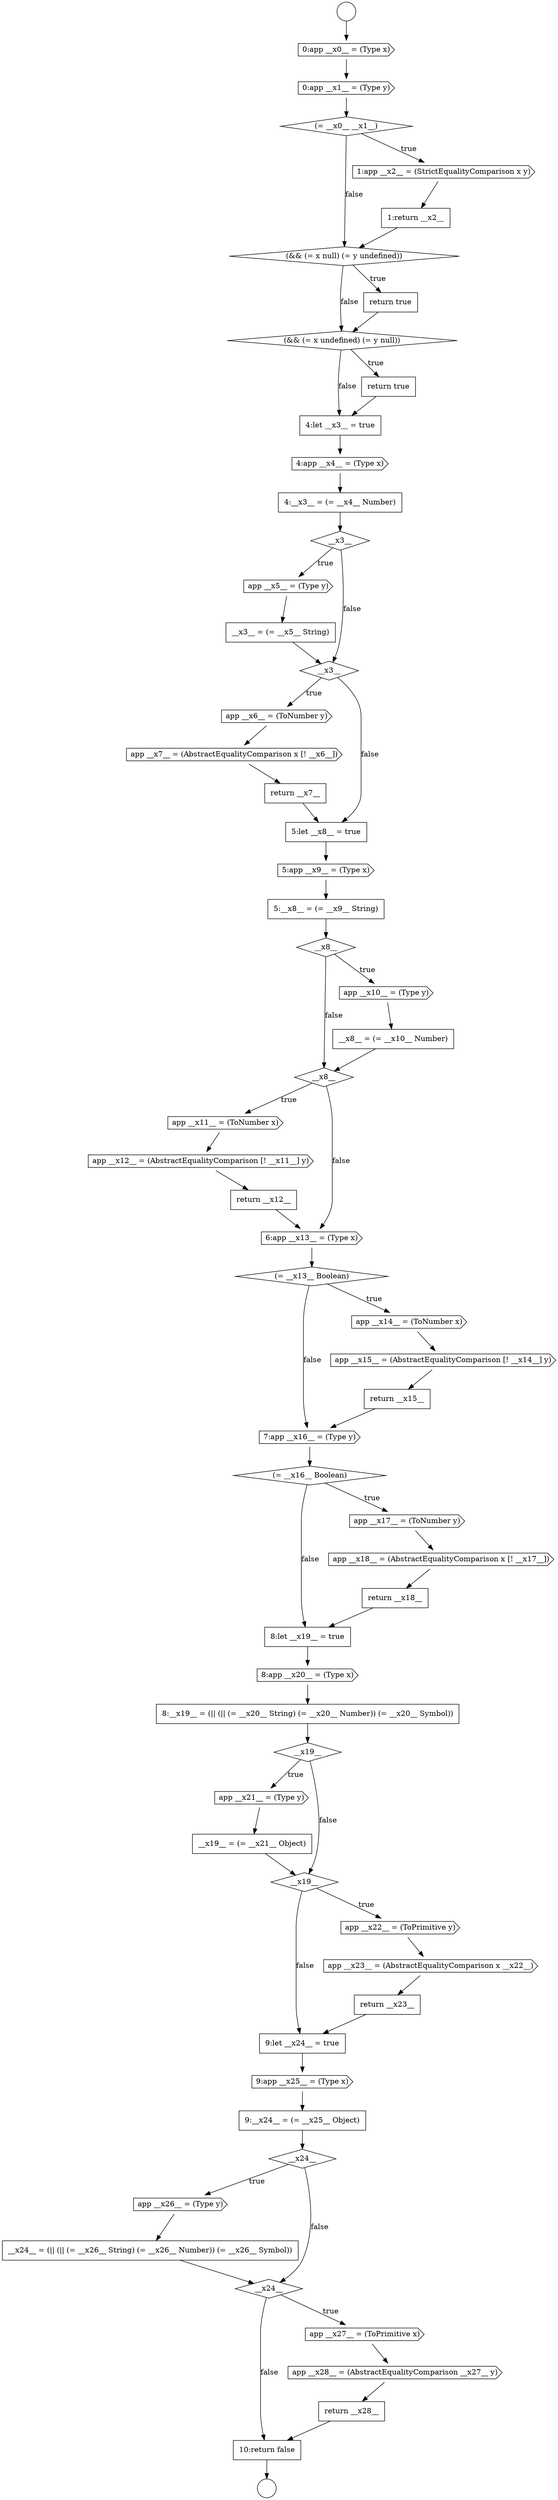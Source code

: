 digraph {
  node709 [shape=none, margin=0, label=<<font color="black">
    <table border="0" cellborder="1" cellspacing="0" cellpadding="10">
      <tr><td align="left">return __x15__</td></tr>
    </table>
  </font>> color="black" fillcolor="white" style=filled]
  node681 [shape=diamond, label=<<font color="black">(&amp;&amp; (= x null) (= y undefined))</font>> color="black" fillcolor="white" style=filled]
  node717 [shape=none, margin=0, label=<<font color="black">
    <table border="0" cellborder="1" cellspacing="0" cellpadding="10">
      <tr><td align="left">8:__x19__ = (|| (|| (= __x20__ String) (= __x20__ Number)) (= __x20__ Symbol))</td></tr>
    </table>
  </font>> color="black" fillcolor="white" style=filled]
  node688 [shape=diamond, label=<<font color="black">__x3__</font>> color="black" fillcolor="white" style=filled]
  node735 [shape=none, margin=0, label=<<font color="black">
    <table border="0" cellborder="1" cellspacing="0" cellpadding="10">
      <tr><td align="left">10:return false</td></tr>
    </table>
  </font>> color="black" fillcolor="white" style=filled]
  node683 [shape=diamond, label=<<font color="black">(&amp;&amp; (= x undefined) (= y null))</font>> color="black" fillcolor="white" style=filled]
  node730 [shape=none, margin=0, label=<<font color="black">
    <table border="0" cellborder="1" cellspacing="0" cellpadding="10">
      <tr><td align="left">__x24__ = (|| (|| (= __x26__ String) (= __x26__ Number)) (= __x26__ Symbol))</td></tr>
    </table>
  </font>> color="black" fillcolor="white" style=filled]
  node677 [shape=cds, label=<<font color="black">0:app __x1__ = (Type y)</font>> color="black" fillcolor="white" style=filled]
  node715 [shape=none, margin=0, label=<<font color="black">
    <table border="0" cellborder="1" cellspacing="0" cellpadding="10">
      <tr><td align="left">8:let __x19__ = true</td></tr>
    </table>
  </font>> color="black" fillcolor="white" style=filled]
  node698 [shape=diamond, label=<<font color="black">__x8__</font>> color="black" fillcolor="white" style=filled]
  node724 [shape=none, margin=0, label=<<font color="black">
    <table border="0" cellborder="1" cellspacing="0" cellpadding="10">
      <tr><td align="left">return __x23__</td></tr>
    </table>
  </font>> color="black" fillcolor="white" style=filled]
  node719 [shape=cds, label=<<font color="black">app __x21__ = (Type y)</font>> color="black" fillcolor="white" style=filled]
  node702 [shape=cds, label=<<font color="black">app __x11__ = (ToNumber x)</font>> color="black" fillcolor="white" style=filled]
  node687 [shape=none, margin=0, label=<<font color="black">
    <table border="0" cellborder="1" cellspacing="0" cellpadding="10">
      <tr><td align="left">4:__x3__ = (= __x4__ Number)</td></tr>
    </table>
  </font>> color="black" fillcolor="white" style=filled]
  node692 [shape=cds, label=<<font color="black">app __x6__ = (ToNumber y)</font>> color="black" fillcolor="white" style=filled]
  node734 [shape=none, margin=0, label=<<font color="black">
    <table border="0" cellborder="1" cellspacing="0" cellpadding="10">
      <tr><td align="left">return __x28__</td></tr>
    </table>
  </font>> color="black" fillcolor="white" style=filled]
  node678 [shape=diamond, label=<<font color="black">(= __x0__ __x1__)</font>> color="black" fillcolor="white" style=filled]
  node714 [shape=none, margin=0, label=<<font color="black">
    <table border="0" cellborder="1" cellspacing="0" cellpadding="10">
      <tr><td align="left">return __x18__</td></tr>
    </table>
  </font>> color="black" fillcolor="white" style=filled]
  node693 [shape=cds, label=<<font color="black">app __x7__ = (AbstractEqualityComparison x [! __x6__])</font>> color="black" fillcolor="white" style=filled]
  node729 [shape=cds, label=<<font color="black">app __x26__ = (Type y)</font>> color="black" fillcolor="white" style=filled]
  node682 [shape=none, margin=0, label=<<font color="black">
    <table border="0" cellborder="1" cellspacing="0" cellpadding="10">
      <tr><td align="left">return true</td></tr>
    </table>
  </font>> color="black" fillcolor="white" style=filled]
  node710 [shape=cds, label=<<font color="black">7:app __x16__ = (Type y)</font>> color="black" fillcolor="white" style=filled]
  node697 [shape=none, margin=0, label=<<font color="black">
    <table border="0" cellborder="1" cellspacing="0" cellpadding="10">
      <tr><td align="left">5:__x8__ = (= __x9__ String)</td></tr>
    </table>
  </font>> color="black" fillcolor="white" style=filled]
  node725 [shape=none, margin=0, label=<<font color="black">
    <table border="0" cellborder="1" cellspacing="0" cellpadding="10">
      <tr><td align="left">9:let __x24__ = true</td></tr>
    </table>
  </font>> color="black" fillcolor="white" style=filled]
  node686 [shape=cds, label=<<font color="black">4:app __x4__ = (Type x)</font>> color="black" fillcolor="white" style=filled]
  node679 [shape=cds, label=<<font color="black">1:app __x2__ = (StrictEqualityComparison x y)</font>> color="black" fillcolor="white" style=filled]
  node706 [shape=diamond, label=<<font color="black">(= __x13__ Boolean)</font>> color="black" fillcolor="white" style=filled]
  node701 [shape=diamond, label=<<font color="black">__x8__</font>> color="black" fillcolor="white" style=filled]
  node721 [shape=diamond, label=<<font color="black">__x19__</font>> color="black" fillcolor="white" style=filled]
  node674 [shape=circle label=" " color="black" fillcolor="white" style=filled]
  node718 [shape=diamond, label=<<font color="black">__x19__</font>> color="black" fillcolor="white" style=filled]
  node689 [shape=cds, label=<<font color="black">app __x5__ = (Type y)</font>> color="black" fillcolor="white" style=filled]
  node733 [shape=cds, label=<<font color="black">app __x28__ = (AbstractEqualityComparison __x27__ y)</font>> color="black" fillcolor="white" style=filled]
  node694 [shape=none, margin=0, label=<<font color="black">
    <table border="0" cellborder="1" cellspacing="0" cellpadding="10">
      <tr><td align="left">return __x7__</td></tr>
    </table>
  </font>> color="black" fillcolor="white" style=filled]
  node732 [shape=cds, label=<<font color="black">app __x27__ = (ToPrimitive x)</font>> color="black" fillcolor="white" style=filled]
  node711 [shape=diamond, label=<<font color="black">(= __x16__ Boolean)</font>> color="black" fillcolor="white" style=filled]
  node713 [shape=cds, label=<<font color="black">app __x18__ = (AbstractEqualityComparison x [! __x17__])</font>> color="black" fillcolor="white" style=filled]
  node704 [shape=none, margin=0, label=<<font color="black">
    <table border="0" cellborder="1" cellspacing="0" cellpadding="10">
      <tr><td align="left">return __x12__</td></tr>
    </table>
  </font>> color="black" fillcolor="white" style=filled]
  node726 [shape=cds, label=<<font color="black">9:app __x25__ = (Type x)</font>> color="black" fillcolor="white" style=filled]
  node700 [shape=none, margin=0, label=<<font color="black">
    <table border="0" cellborder="1" cellspacing="0" cellpadding="10">
      <tr><td align="left">__x8__ = (= __x10__ Number)</td></tr>
    </table>
  </font>> color="black" fillcolor="white" style=filled]
  node685 [shape=none, margin=0, label=<<font color="black">
    <table border="0" cellborder="1" cellspacing="0" cellpadding="10">
      <tr><td align="left">4:let __x3__ = true</td></tr>
    </table>
  </font>> color="black" fillcolor="white" style=filled]
  node695 [shape=none, margin=0, label=<<font color="black">
    <table border="0" cellborder="1" cellspacing="0" cellpadding="10">
      <tr><td align="left">5:let __x8__ = true</td></tr>
    </table>
  </font>> color="black" fillcolor="white" style=filled]
  node722 [shape=cds, label=<<font color="black">app __x22__ = (ToPrimitive y)</font>> color="black" fillcolor="white" style=filled]
  node675 [shape=circle label=" " color="black" fillcolor="white" style=filled]
  node680 [shape=none, margin=0, label=<<font color="black">
    <table border="0" cellborder="1" cellspacing="0" cellpadding="10">
      <tr><td align="left">1:return __x2__</td></tr>
    </table>
  </font>> color="black" fillcolor="white" style=filled]
  node712 [shape=cds, label=<<font color="black">app __x17__ = (ToNumber y)</font>> color="black" fillcolor="white" style=filled]
  node690 [shape=none, margin=0, label=<<font color="black">
    <table border="0" cellborder="1" cellspacing="0" cellpadding="10">
      <tr><td align="left">__x3__ = (= __x5__ String)</td></tr>
    </table>
  </font>> color="black" fillcolor="white" style=filled]
  node705 [shape=cds, label=<<font color="black">6:app __x13__ = (Type x)</font>> color="black" fillcolor="white" style=filled]
  node707 [shape=cds, label=<<font color="black">app __x14__ = (ToNumber x)</font>> color="black" fillcolor="white" style=filled]
  node703 [shape=cds, label=<<font color="black">app __x12__ = (AbstractEqualityComparison [! __x11__] y)</font>> color="black" fillcolor="white" style=filled]
  node727 [shape=none, margin=0, label=<<font color="black">
    <table border="0" cellborder="1" cellspacing="0" cellpadding="10">
      <tr><td align="left">9:__x24__ = (= __x25__ Object)</td></tr>
    </table>
  </font>> color="black" fillcolor="white" style=filled]
  node699 [shape=cds, label=<<font color="black">app __x10__ = (Type y)</font>> color="black" fillcolor="white" style=filled]
  node731 [shape=diamond, label=<<font color="black">__x24__</font>> color="black" fillcolor="white" style=filled]
  node684 [shape=none, margin=0, label=<<font color="black">
    <table border="0" cellborder="1" cellspacing="0" cellpadding="10">
      <tr><td align="left">return true</td></tr>
    </table>
  </font>> color="black" fillcolor="white" style=filled]
  node716 [shape=cds, label=<<font color="black">8:app __x20__ = (Type x)</font>> color="black" fillcolor="white" style=filled]
  node696 [shape=cds, label=<<font color="black">5:app __x9__ = (Type x)</font>> color="black" fillcolor="white" style=filled]
  node720 [shape=none, margin=0, label=<<font color="black">
    <table border="0" cellborder="1" cellspacing="0" cellpadding="10">
      <tr><td align="left">__x19__ = (= __x21__ Object)</td></tr>
    </table>
  </font>> color="black" fillcolor="white" style=filled]
  node728 [shape=diamond, label=<<font color="black">__x24__</font>> color="black" fillcolor="white" style=filled]
  node723 [shape=cds, label=<<font color="black">app __x23__ = (AbstractEqualityComparison x __x22__)</font>> color="black" fillcolor="white" style=filled]
  node691 [shape=diamond, label=<<font color="black">__x3__</font>> color="black" fillcolor="white" style=filled]
  node676 [shape=cds, label=<<font color="black">0:app __x0__ = (Type x)</font>> color="black" fillcolor="white" style=filled]
  node708 [shape=cds, label=<<font color="black">app __x15__ = (AbstractEqualityComparison [! __x14__] y)</font>> color="black" fillcolor="white" style=filled]
  node688 -> node689 [label=<<font color="black">true</font>> color="black"]
  node688 -> node691 [label=<<font color="black">false</font>> color="black"]
  node732 -> node733 [ color="black"]
  node694 -> node695 [ color="black"]
  node691 -> node692 [label=<<font color="black">true</font>> color="black"]
  node691 -> node695 [label=<<font color="black">false</font>> color="black"]
  node722 -> node723 [ color="black"]
  node698 -> node699 [label=<<font color="black">true</font>> color="black"]
  node698 -> node701 [label=<<font color="black">false</font>> color="black"]
  node674 -> node676 [ color="black"]
  node683 -> node684 [label=<<font color="black">true</font>> color="black"]
  node683 -> node685 [label=<<font color="black">false</font>> color="black"]
  node711 -> node712 [label=<<font color="black">true</font>> color="black"]
  node711 -> node715 [label=<<font color="black">false</font>> color="black"]
  node684 -> node685 [ color="black"]
  node682 -> node683 [ color="black"]
  node680 -> node681 [ color="black"]
  node726 -> node727 [ color="black"]
  node729 -> node730 [ color="black"]
  node681 -> node682 [label=<<font color="black">true</font>> color="black"]
  node681 -> node683 [label=<<font color="black">false</font>> color="black"]
  node707 -> node708 [ color="black"]
  node699 -> node700 [ color="black"]
  node704 -> node705 [ color="black"]
  node716 -> node717 [ color="black"]
  node676 -> node677 [ color="black"]
  node686 -> node687 [ color="black"]
  node701 -> node702 [label=<<font color="black">true</font>> color="black"]
  node701 -> node705 [label=<<font color="black">false</font>> color="black"]
  node679 -> node680 [ color="black"]
  node725 -> node726 [ color="black"]
  node717 -> node718 [ color="black"]
  node700 -> node701 [ color="black"]
  node692 -> node693 [ color="black"]
  node678 -> node679 [label=<<font color="black">true</font>> color="black"]
  node678 -> node681 [label=<<font color="black">false</font>> color="black"]
  node710 -> node711 [ color="black"]
  node690 -> node691 [ color="black"]
  node702 -> node703 [ color="black"]
  node703 -> node704 [ color="black"]
  node693 -> node694 [ color="black"]
  node677 -> node678 [ color="black"]
  node727 -> node728 [ color="black"]
  node735 -> node675 [ color="black"]
  node713 -> node714 [ color="black"]
  node723 -> node724 [ color="black"]
  node687 -> node688 [ color="black"]
  node695 -> node696 [ color="black"]
  node714 -> node715 [ color="black"]
  node712 -> node713 [ color="black"]
  node734 -> node735 [ color="black"]
  node730 -> node731 [ color="black"]
  node719 -> node720 [ color="black"]
  node708 -> node709 [ color="black"]
  node705 -> node706 [ color="black"]
  node715 -> node716 [ color="black"]
  node728 -> node729 [label=<<font color="black">true</font>> color="black"]
  node728 -> node731 [label=<<font color="black">false</font>> color="black"]
  node718 -> node719 [label=<<font color="black">true</font>> color="black"]
  node718 -> node721 [label=<<font color="black">false</font>> color="black"]
  node689 -> node690 [ color="black"]
  node731 -> node732 [label=<<font color="black">true</font>> color="black"]
  node731 -> node735 [label=<<font color="black">false</font>> color="black"]
  node724 -> node725 [ color="black"]
  node696 -> node697 [ color="black"]
  node697 -> node698 [ color="black"]
  node721 -> node722 [label=<<font color="black">true</font>> color="black"]
  node721 -> node725 [label=<<font color="black">false</font>> color="black"]
  node706 -> node707 [label=<<font color="black">true</font>> color="black"]
  node706 -> node710 [label=<<font color="black">false</font>> color="black"]
  node720 -> node721 [ color="black"]
  node685 -> node686 [ color="black"]
  node733 -> node734 [ color="black"]
  node709 -> node710 [ color="black"]
}
